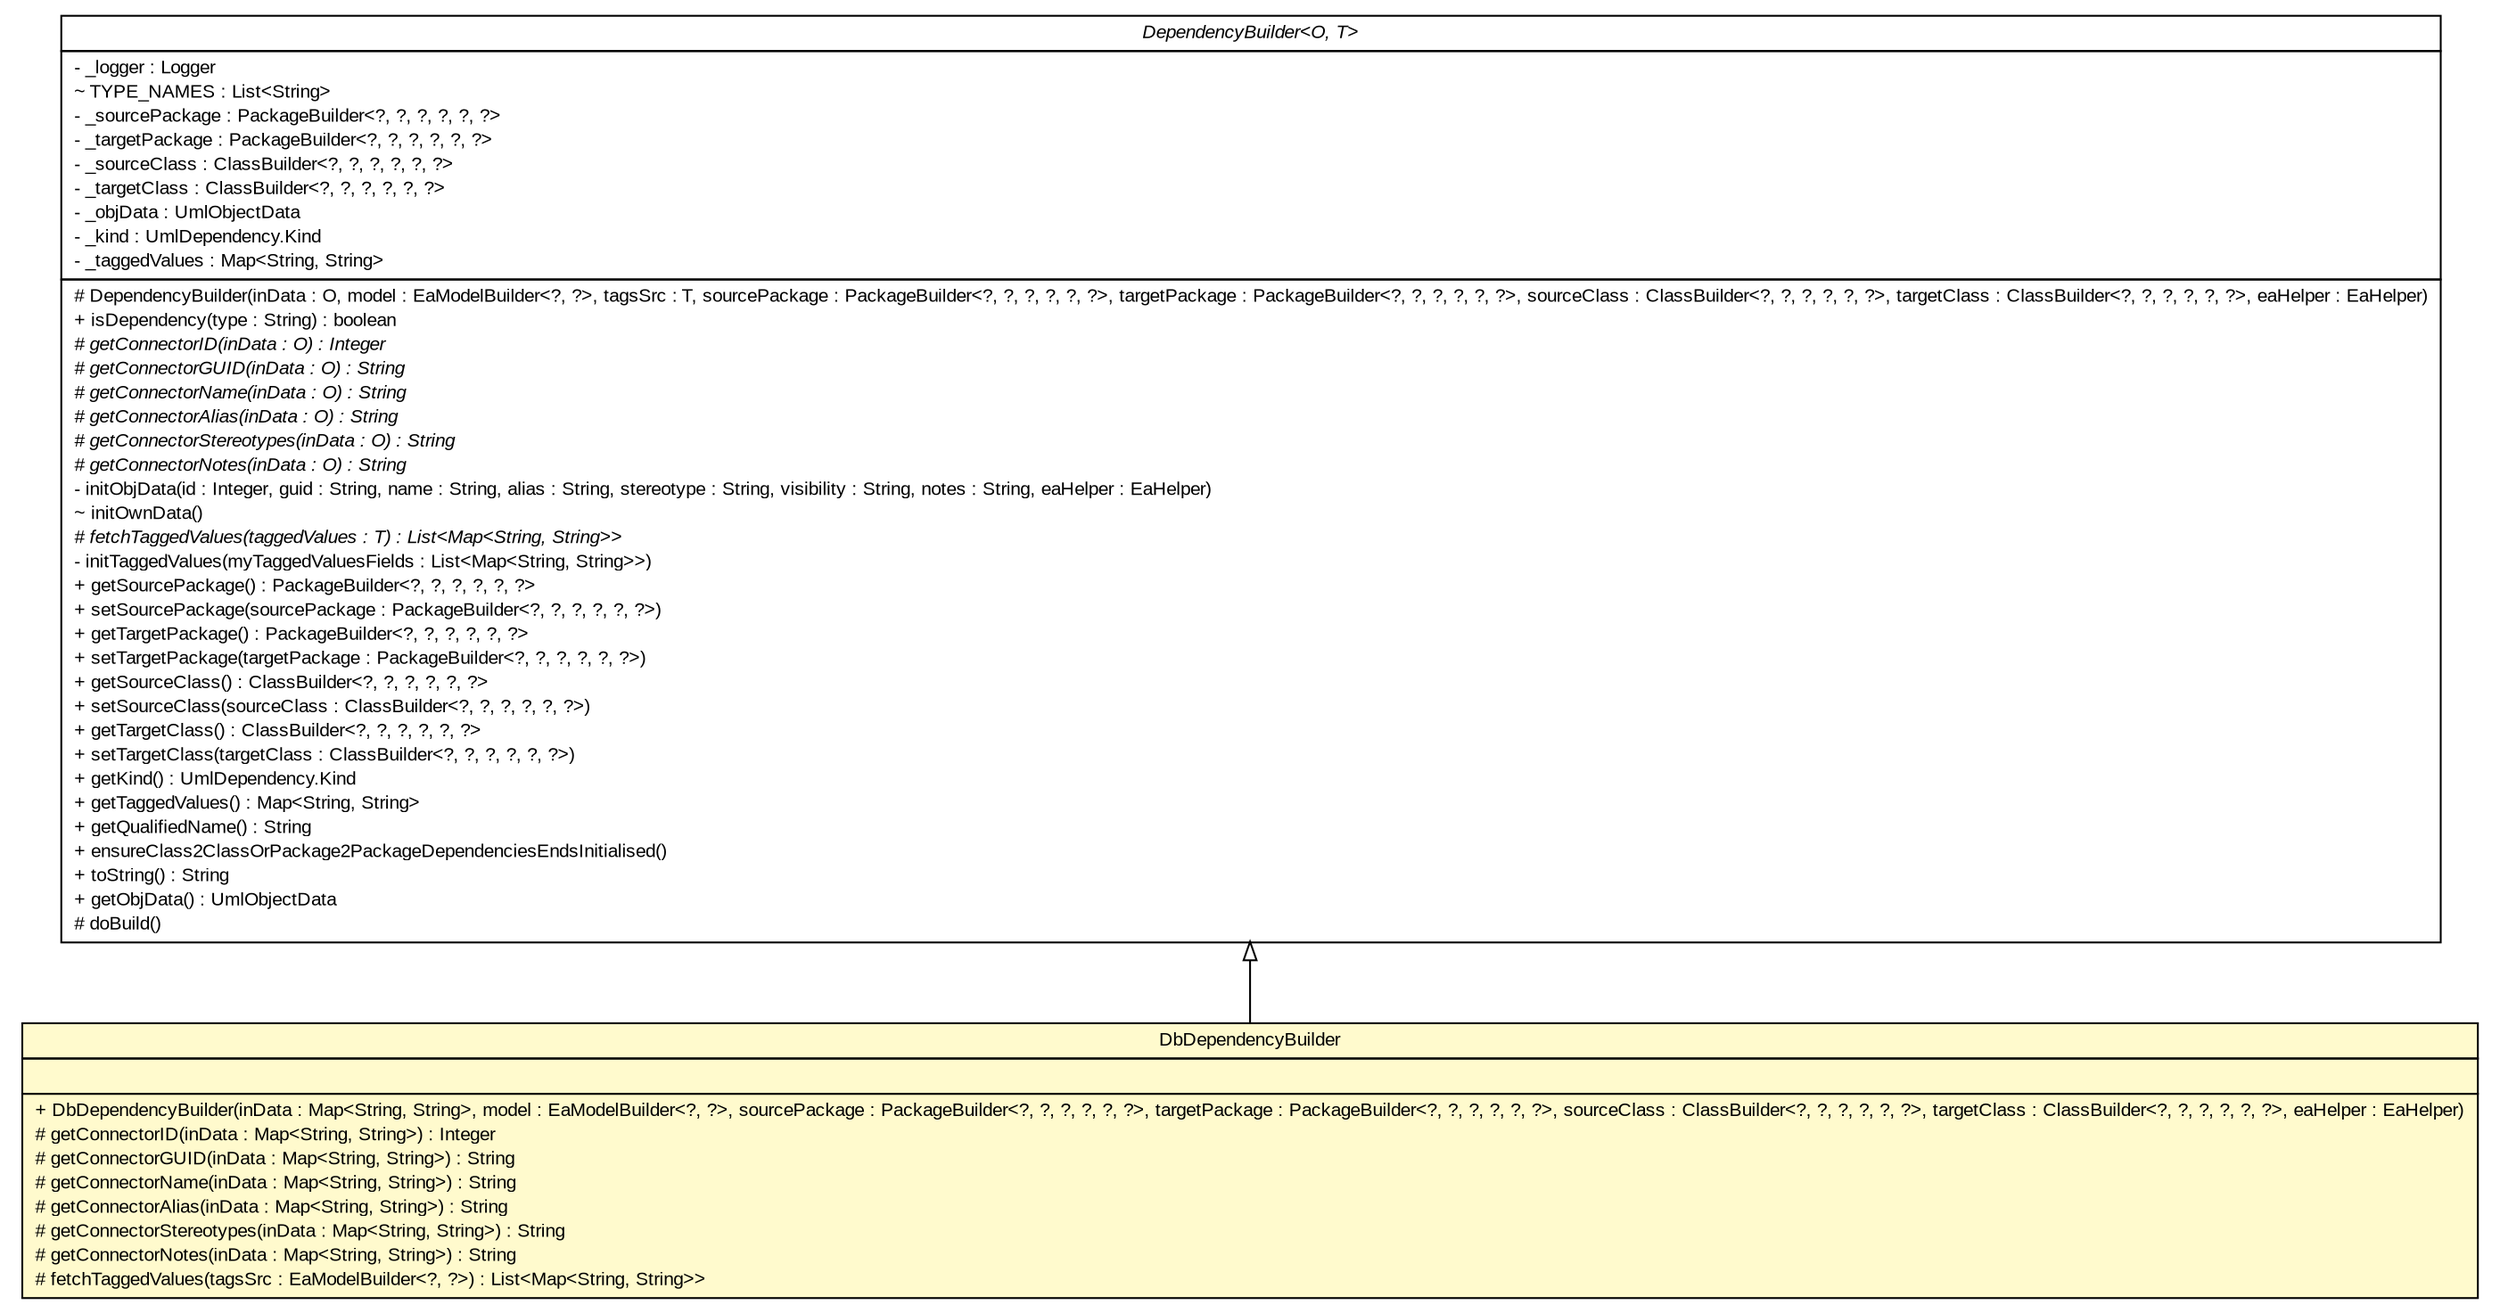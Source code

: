 #!/usr/local/bin/dot
#
# Class diagram 
# Generated by UMLGraph version R5_6_6-6-g3bdff0 (http://www.umlgraph.org/)
#

digraph G {
	edge [fontname="arial",fontsize=10,labelfontname="arial",labelfontsize=10];
	node [fontname="arial",fontsize=10,shape=plaintext];
	nodesep=0.25;
	ranksep=0.5;
	// org.tanjakostic.jcleancim.builder.ea.DependencyBuilder<O, T>
	c90335 [label=<<table title="org.tanjakostic.jcleancim.builder.ea.DependencyBuilder" border="0" cellborder="1" cellspacing="0" cellpadding="2" port="p" href="../DependencyBuilder.html">
		<tr><td><table border="0" cellspacing="0" cellpadding="1">
<tr><td align="center" balign="center"><font face="Arial Italic"> DependencyBuilder&lt;O, T&gt; </font></td></tr>
		</table></td></tr>
		<tr><td><table border="0" cellspacing="0" cellpadding="1">
<tr><td align="left" balign="left"> - _logger : Logger </td></tr>
<tr><td align="left" balign="left"> ~ TYPE_NAMES : List&lt;String&gt; </td></tr>
<tr><td align="left" balign="left"> - _sourcePackage : PackageBuilder&lt;?, ?, ?, ?, ?, ?&gt; </td></tr>
<tr><td align="left" balign="left"> - _targetPackage : PackageBuilder&lt;?, ?, ?, ?, ?, ?&gt; </td></tr>
<tr><td align="left" balign="left"> - _sourceClass : ClassBuilder&lt;?, ?, ?, ?, ?, ?&gt; </td></tr>
<tr><td align="left" balign="left"> - _targetClass : ClassBuilder&lt;?, ?, ?, ?, ?, ?&gt; </td></tr>
<tr><td align="left" balign="left"> - _objData : UmlObjectData </td></tr>
<tr><td align="left" balign="left"> - _kind : UmlDependency.Kind </td></tr>
<tr><td align="left" balign="left"> - _taggedValues : Map&lt;String, String&gt; </td></tr>
		</table></td></tr>
		<tr><td><table border="0" cellspacing="0" cellpadding="1">
<tr><td align="left" balign="left"> # DependencyBuilder(inData : O, model : EaModelBuilder&lt;?, ?&gt;, tagsSrc : T, sourcePackage : PackageBuilder&lt;?, ?, ?, ?, ?, ?&gt;, targetPackage : PackageBuilder&lt;?, ?, ?, ?, ?, ?&gt;, sourceClass : ClassBuilder&lt;?, ?, ?, ?, ?, ?&gt;, targetClass : ClassBuilder&lt;?, ?, ?, ?, ?, ?&gt;, eaHelper : EaHelper) </td></tr>
<tr><td align="left" balign="left"> + isDependency(type : String) : boolean </td></tr>
<tr><td align="left" balign="left"><font face="Arial Italic" point-size="10.0"> # getConnectorID(inData : O) : Integer </font></td></tr>
<tr><td align="left" balign="left"><font face="Arial Italic" point-size="10.0"> # getConnectorGUID(inData : O) : String </font></td></tr>
<tr><td align="left" balign="left"><font face="Arial Italic" point-size="10.0"> # getConnectorName(inData : O) : String </font></td></tr>
<tr><td align="left" balign="left"><font face="Arial Italic" point-size="10.0"> # getConnectorAlias(inData : O) : String </font></td></tr>
<tr><td align="left" balign="left"><font face="Arial Italic" point-size="10.0"> # getConnectorStereotypes(inData : O) : String </font></td></tr>
<tr><td align="left" balign="left"><font face="Arial Italic" point-size="10.0"> # getConnectorNotes(inData : O) : String </font></td></tr>
<tr><td align="left" balign="left"> - initObjData(id : Integer, guid : String, name : String, alias : String, stereotype : String, visibility : String, notes : String, eaHelper : EaHelper) </td></tr>
<tr><td align="left" balign="left"> ~ initOwnData() </td></tr>
<tr><td align="left" balign="left"><font face="Arial Italic" point-size="10.0"> # fetchTaggedValues(taggedValues : T) : List&lt;Map&lt;String, String&gt;&gt; </font></td></tr>
<tr><td align="left" balign="left"> - initTaggedValues(myTaggedValuesFields : List&lt;Map&lt;String, String&gt;&gt;) </td></tr>
<tr><td align="left" balign="left"> + getSourcePackage() : PackageBuilder&lt;?, ?, ?, ?, ?, ?&gt; </td></tr>
<tr><td align="left" balign="left"> + setSourcePackage(sourcePackage : PackageBuilder&lt;?, ?, ?, ?, ?, ?&gt;) </td></tr>
<tr><td align="left" balign="left"> + getTargetPackage() : PackageBuilder&lt;?, ?, ?, ?, ?, ?&gt; </td></tr>
<tr><td align="left" balign="left"> + setTargetPackage(targetPackage : PackageBuilder&lt;?, ?, ?, ?, ?, ?&gt;) </td></tr>
<tr><td align="left" balign="left"> + getSourceClass() : ClassBuilder&lt;?, ?, ?, ?, ?, ?&gt; </td></tr>
<tr><td align="left" balign="left"> + setSourceClass(sourceClass : ClassBuilder&lt;?, ?, ?, ?, ?, ?&gt;) </td></tr>
<tr><td align="left" balign="left"> + getTargetClass() : ClassBuilder&lt;?, ?, ?, ?, ?, ?&gt; </td></tr>
<tr><td align="left" balign="left"> + setTargetClass(targetClass : ClassBuilder&lt;?, ?, ?, ?, ?, ?&gt;) </td></tr>
<tr><td align="left" balign="left"> + getKind() : UmlDependency.Kind </td></tr>
<tr><td align="left" balign="left"> + getTaggedValues() : Map&lt;String, String&gt; </td></tr>
<tr><td align="left" balign="left"> + getQualifiedName() : String </td></tr>
<tr><td align="left" balign="left"> + ensureClass2ClassOrPackage2PackageDependenciesEndsInitialised() </td></tr>
<tr><td align="left" balign="left"> + toString() : String </td></tr>
<tr><td align="left" balign="left"> + getObjData() : UmlObjectData </td></tr>
<tr><td align="left" balign="left"> # doBuild() </td></tr>
		</table></td></tr>
		</table>>, URL="../DependencyBuilder.html", fontname="arial", fontcolor="black", fontsize=10.0];
	// org.tanjakostic.jcleancim.builder.ea.db.DbDependencyBuilder
	c90350 [label=<<table title="org.tanjakostic.jcleancim.builder.ea.db.DbDependencyBuilder" border="0" cellborder="1" cellspacing="0" cellpadding="2" port="p" bgcolor="lemonChiffon" href="./DbDependencyBuilder.html">
		<tr><td><table border="0" cellspacing="0" cellpadding="1">
<tr><td align="center" balign="center"> DbDependencyBuilder </td></tr>
		</table></td></tr>
		<tr><td><table border="0" cellspacing="0" cellpadding="1">
<tr><td align="left" balign="left">  </td></tr>
		</table></td></tr>
		<tr><td><table border="0" cellspacing="0" cellpadding="1">
<tr><td align="left" balign="left"> + DbDependencyBuilder(inData : Map&lt;String, String&gt;, model : EaModelBuilder&lt;?, ?&gt;, sourcePackage : PackageBuilder&lt;?, ?, ?, ?, ?, ?&gt;, targetPackage : PackageBuilder&lt;?, ?, ?, ?, ?, ?&gt;, sourceClass : ClassBuilder&lt;?, ?, ?, ?, ?, ?&gt;, targetClass : ClassBuilder&lt;?, ?, ?, ?, ?, ?&gt;, eaHelper : EaHelper) </td></tr>
<tr><td align="left" balign="left"> # getConnectorID(inData : Map&lt;String, String&gt;) : Integer </td></tr>
<tr><td align="left" balign="left"> # getConnectorGUID(inData : Map&lt;String, String&gt;) : String </td></tr>
<tr><td align="left" balign="left"> # getConnectorName(inData : Map&lt;String, String&gt;) : String </td></tr>
<tr><td align="left" balign="left"> # getConnectorAlias(inData : Map&lt;String, String&gt;) : String </td></tr>
<tr><td align="left" balign="left"> # getConnectorStereotypes(inData : Map&lt;String, String&gt;) : String </td></tr>
<tr><td align="left" balign="left"> # getConnectorNotes(inData : Map&lt;String, String&gt;) : String </td></tr>
<tr><td align="left" balign="left"> # fetchTaggedValues(tagsSrc : EaModelBuilder&lt;?, ?&gt;) : List&lt;Map&lt;String, String&gt;&gt; </td></tr>
		</table></td></tr>
		</table>>, URL="./DbDependencyBuilder.html", fontname="arial", fontcolor="black", fontsize=10.0];
	//org.tanjakostic.jcleancim.builder.ea.db.DbDependencyBuilder extends org.tanjakostic.jcleancim.builder.ea.DependencyBuilder<java.util.Map<java.lang.String, java.lang.String>, org.tanjakostic.jcleancim.builder.ea.EaModelBuilder<?, ?>>
	c90335:p -> c90350:p [dir=back,arrowtail=empty];
}

